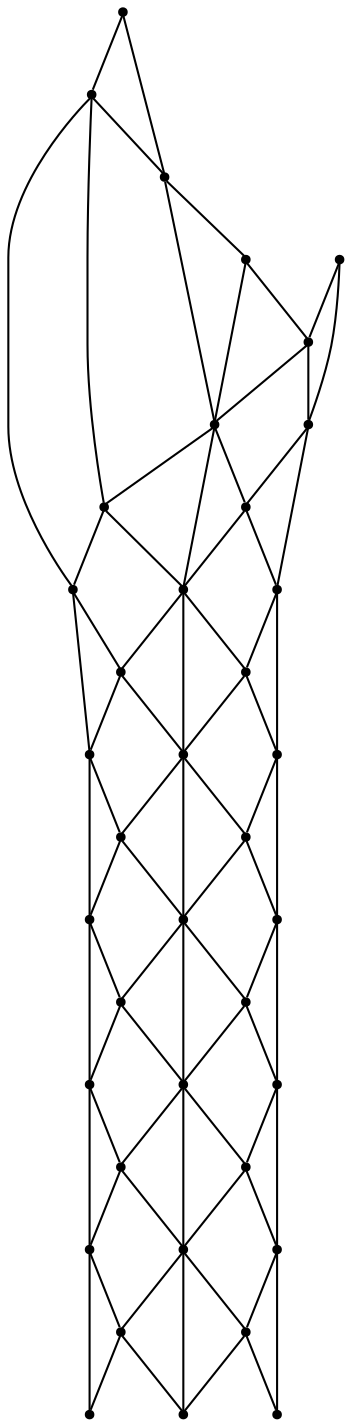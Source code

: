 graph {
  node [shape=point,comment="{\"directed\":false,\"doi\":\"10.1007/978-3-642-00219-9_29\",\"figure\":\"6 (1)\"}"]

  v0 [pos="1101.6025038785715,621.273571591172"]
  v1 [pos="1101.0447936656863,660.3710737967606"]
  v2 [pos="1101.8152042655058,697.079261940404"]
  v3 [pos="1081.3499658096666,640.5763442518609"]
  v4 [pos="1063.5575593549152,621.1954690632067"]
  v5 [pos="1082.3934256797613,679.6405829215164"]
  v6 [pos="1062.8111515133878,698.2806925212368"]
  v7 [pos="1062.1440211717472,659.2706422504626"]
  v8 [pos="1043.7386615753173,640.3387929962013"]
  v9 [pos="1021.9682870554369,621.8111942857076"]
  v10 [pos="1041.3785653136497,679.1236942857076"]
  v11 [pos="1022.5197460529416,698.2765584297728"]
  v12 [pos="1021.7347810967024,660.5003118560645"]
  v13 [pos="1003.1793287055436,641.0265786129893"]
  v14 [pos="984.1651993507562,620.5441270527087"]
  v15 [pos="1003.8589932907458,680.031349966971"]
  v16 [pos="984.2902872839638,697.7346744409589"]
  v17 [pos="982.9632322000903,660.72018192054"]
  v18 [pos="964.9383855154348,678.3400613483631"]
  v19 [pos="945.8116865646007,698.5641003914427"]
  v20 [pos="963.1193295589712,641.6059238306074"]
  v21 [pos="945.3978179310643,621.440207277873"]
  v22 [pos="946.6153892605804,660.3294148750854"]
  v23 [pos="926.1803888720135,679.0778376711614"]
  v24 [pos="905.5359011894049,698.8820438257245"]
  v25 [pos="926.2554670821788,640.4221744409589"]
  v26 [pos="903.8971760949422,622.2728769001209"]
  v27 [pos="906.336470324494,659.3790190482255"]
  v28 [pos="886.6207732710727,641.2131215401243"]
  v29 [pos="867.5711885496627,619.90213444906"]
  v30 [pos="885.9796817069829,680.2855011898936"]
  v31 [pos="869.3329337452733,698.605759313118"]
  v32 [pos="828.2117231856945,659.9406830746592"]
  v33 [pos="848.46846054432,679.2487982535476"]
  v34 [pos="865.7563000701194,659.1049605848686"]
  v35 [pos="847.3978484486424,640.2522314810867"]
  v36 [pos="829.5304115029269,620.8733915374611"]
  v37 [pos="830.0505826107291,697.9191185216584"]

  v36 -- v29 [id="-4",pos="829.5304115029269,620.8733915374611 867.5711885496627,619.90213444906 867.5711885496627,619.90213444906 867.5711885496627,619.90213444906"]
  v29 -- v26 [id="-5",pos="867.5711885496627,619.90213444906 903.8971760949422,622.2728769001209 903.8971760949422,622.2728769001209 903.8971760949422,622.2728769001209"]
  v26 -- v21 [id="-6",pos="903.8971760949422,622.2728769001209 945.3978179310643,621.440207277873 945.3978179310643,621.440207277873 945.3978179310643,621.440207277873"]
  v21 -- v14 [id="-7",pos="945.3978179310643,621.440207277873 984.1651993507562,620.5441270527087 984.1651993507562,620.5441270527087 984.1651993507562,620.5441270527087"]
  v14 -- v9 [id="-8",pos="984.1651993507562,620.5441270527087 1021.9682870554369,621.8111942857076 1021.9682870554369,621.8111942857076 1021.9682870554369,621.8111942857076"]
  v9 -- v4 [id="-9",pos="1021.9682870554369,621.8111942857076 1063.5575593549152,621.1954690632067 1063.5575593549152,621.1954690632067 1063.5575593549152,621.1954690632067"]
  v4 -- v0 [id="-10",pos="1063.5575593549152,621.1954690632067 1101.6025038785715,621.273571591172 1101.6025038785715,621.273571591172 1101.6025038785715,621.273571591172"]
  v31 -- v24 [id="-14",pos="869.3329337452733,698.605759313118 905.5359011894049,698.8820438257245 905.5359011894049,698.8820438257245 905.5359011894049,698.8820438257245"]
  v24 -- v19 [id="-15",pos="905.5359011894049,698.8820438257245 945.8116865646007,698.5641003914427 945.8116865646007,698.5641003914427 945.8116865646007,698.5641003914427"]
  v19 -- v16 [id="-16",pos="945.8116865646007,698.5641003914427 984.2902872839638,697.7346744409589 984.2902872839638,697.7346744409589 984.2902872839638,697.7346744409589"]
  v16 -- v11 [id="-17",pos="984.2902872839638,697.7346744409589 1022.5197460529416,698.2765584297728 1022.5197460529416,698.2765584297728 1022.5197460529416,698.2765584297728"]
  v11 -- v6 [id="-18",pos="1022.5197460529416,698.2765584297728 1062.8111515133878,698.2806925212368 1062.8111515133878,698.2806925212368 1062.8111515133878,698.2806925212368"]
  v6 -- v2 [id="-19",pos="1062.8111515133878,698.2806925212368 1101.8152042655058,697.079261940404 1101.8152042655058,697.079261940404 1101.8152042655058,697.079261940404"]
  v37 -- v33 [id="-20",pos="830.0505826107291,697.9191185216584 848.46846054432,679.2487982535476 848.46846054432,679.2487982535476 848.46846054432,679.2487982535476"]
  v33 -- v34 [id="-21",pos="848.46846054432,679.2487982535476 865.7563000701194,659.1049605848686 865.7563000701194,659.1049605848686 865.7563000701194,659.1049605848686"]
  v34 -- v28 [id="-22",pos="865.7563000701194,659.1049605848686 886.6207732710727,641.2131215401243 886.6207732710727,641.2131215401243 886.6207732710727,641.2131215401243"]
  v28 -- v26 [id="-23",pos="886.6207732710727,641.2131215401243 903.8971760949422,622.2728769001209 903.8971760949422,622.2728769001209 903.8971760949422,622.2728769001209"]
  v32 -- v35 [id="-24",pos="828.2117231856945,659.9406830746592 847.3978484486424,640.2522314810867 847.3978484486424,640.2522314810867 847.3978484486424,640.2522314810867"]
  v35 -- v29 [id="-25",pos="847.3978484486424,640.2522314810867 867.5711885496627,619.90213444906 867.5711885496627,619.90213444906 867.5711885496627,619.90213444906"]
  v36 -- v35 [id="-27",pos="829.5304115029269,620.8733915374611 847.3978484486424,640.2522314810867 847.3978484486424,640.2522314810867 847.3978484486424,640.2522314810867"]
  v35 -- v34 [id="-28",pos="847.3978484486424,640.2522314810867 865.7563000701194,659.1049605848686 865.7563000701194,659.1049605848686 865.7563000701194,659.1049605848686"]
  v34 -- v30 [id="-29",pos="865.7563000701194,659.1049605848686 885.9796817069829,680.2855011898936 885.9796817069829,680.2855011898936 885.9796817069829,680.2855011898936"]
  v30 -- v24 [id="-30",pos="885.9796817069829,680.2855011898936 905.5359011894049,698.8820438257245 905.5359011894049,698.8820438257245 905.5359011894049,698.8820438257245"]
  v32 -- v34 [id="-31",pos="828.2117231856945,659.9406830746592 865.7563000701194,659.1049605848686 865.7563000701194,659.1049605848686 865.7563000701194,659.1049605848686"]
  v34 -- v27 [id="-32",pos="865.7563000701194,659.1049605848686 906.336470324494,659.3790190482255 906.336470324494,659.3790190482255 906.336470324494,659.3790190482255"]
  v27 -- v22 [id="-33",pos="906.336470324494,659.3790190482255 946.6153892605804,660.3294148750854 946.6153892605804,660.3294148750854 946.6153892605804,660.3294148750854"]
  v22 -- v17 [id="-34",pos="946.6153892605804,660.3294148750854 982.9632322000903,660.72018192054 982.9632322000903,660.72018192054 982.9632322000903,660.72018192054"]
  v17 -- v12 [id="-35",pos="982.9632322000903,660.72018192054 1021.7347810967024,660.5003118560645 1021.7347810967024,660.5003118560645 1021.7347810967024,660.5003118560645"]
  v12 -- v7 [id="-36",pos="1021.7347810967024,660.5003118560645 1062.1440211717472,659.2706422504626 1062.1440211717472,659.2706422504626 1062.1440211717472,659.2706422504626"]
  v7 -- v1 [id="-37",pos="1062.1440211717472,659.2706422504626 1101.0447936656863,660.3710737967606 1101.0447936656863,660.3710737967606 1101.0447936656863,660.3710737967606"]
  v31 -- v33 [id="-38",pos="869.3329337452733,698.605759313118 848.46846054432,679.2487982535476 848.46846054432,679.2487982535476 848.46846054432,679.2487982535476"]
  v33 -- v32 [id="-39",pos="848.46846054432,679.2487982535476 828.2117231856945,659.9406830746592 828.2117231856945,659.9406830746592 828.2117231856945,659.9406830746592"]
  v31 -- v30 [id="-41",pos="869.3329337452733,698.605759313118 885.9796817069829,680.2855011898936 885.9796817069829,680.2855011898936 885.9796817069829,680.2855011898936"]
  v30 -- v27 [id="-42",pos="885.9796817069829,680.2855011898936 906.336470324494,659.3790190482255 906.336470324494,659.3790190482255 906.336470324494,659.3790190482255"]
  v27 -- v25 [id="-43",pos="906.336470324494,659.3790190482255 926.2554670821788,640.4221744409589 926.2554670821788,640.4221744409589 926.2554670821788,640.4221744409589"]
  v25 -- v21 [id="-44",pos="926.2554670821788,640.4221744409589 945.3978179310643,621.440207277873 945.3978179310643,621.440207277873 945.3978179310643,621.440207277873"]
  v29 -- v28 [id="-45",pos="867.5711885496627,619.90213444906 886.6207732710727,641.2131215401243 886.6207732710727,641.2131215401243 886.6207732710727,641.2131215401243"]
  v28 -- v27 [id="-46",pos="886.6207732710727,641.2131215401243 906.336470324494,659.3790190482255 906.336470324494,659.3790190482255 906.336470324494,659.3790190482255"]
  v27 -- v23 [id="-47",pos="906.336470324494,659.3790190482255 926.1803888720135,679.0778376711614 926.1803888720135,679.0778376711614 926.1803888720135,679.0778376711614"]
  v23 -- v19 [id="-48",pos="926.1803888720135,679.0778376711614 945.8116865646007,698.5641003914427 945.8116865646007,698.5641003914427 945.8116865646007,698.5641003914427"]
  v26 -- v25 [id="-49",pos="903.8971760949422,622.2728769001209 926.2554670821788,640.4221744409589 926.2554670821788,640.4221744409589 926.2554670821788,640.4221744409589"]
  v25 -- v22 [id="-50",pos="926.2554670821788,640.4221744409589 946.6153892605804,660.3294148750854 946.6153892605804,660.3294148750854 946.6153892605804,660.3294148750854"]
  v22 -- v18 [id="-51",pos="946.6153892605804,660.3294148750854 964.9383855154348,678.3400613483631 964.9383855154348,678.3400613483631 964.9383855154348,678.3400613483631"]
  v18 -- v16 [id="-52",pos="964.9383855154348,678.3400613483631 984.2902872839638,697.7346744409589 984.2902872839638,697.7346744409589 984.2902872839638,697.7346744409589"]
  v24 -- v23 [id="-53",pos="905.5359011894049,698.8820438257245 926.1803888720135,679.0778376711614 926.1803888720135,679.0778376711614 926.1803888720135,679.0778376711614"]
  v23 -- v22 [id="-54",pos="926.1803888720135,679.0778376711614 946.6153892605804,660.3294148750854 946.6153892605804,660.3294148750854 946.6153892605804,660.3294148750854"]
  v22 -- v20 [id="-55",pos="946.6153892605804,660.3294148750854 963.1193295589712,641.6059238306074 963.1193295589712,641.6059238306074 963.1193295589712,641.6059238306074"]
  v20 -- v14 [id="-56",pos="963.1193295589712,641.6059238306074 984.1651993507562,620.5441270527087 984.1651993507562,620.5441270527087 984.1651993507562,620.5441270527087"]
  v21 -- v20 [id="-57",pos="945.3978179310643,621.440207277873 963.1193295589712,641.6059238306074 963.1193295589712,641.6059238306074 963.1193295589712,641.6059238306074"]
  v20 -- v17 [id="-58",pos="963.1193295589712,641.6059238306074 982.9632322000903,660.72018192054 982.9632322000903,660.72018192054 982.9632322000903,660.72018192054"]
  v17 -- v15 [id="-59",pos="982.9632322000903,660.72018192054 1003.8589932907458,680.031349966971 1003.8589932907458,680.031349966971 1003.8589932907458,680.031349966971"]
  v15 -- v11 [id="-60",pos="1003.8589932907458,680.031349966971 1022.5197460529416,698.2765584297728 1022.5197460529416,698.2765584297728 1022.5197460529416,698.2765584297728"]
  v19 -- v18 [id="-61",pos="945.8116865646007,698.5641003914427 964.9383855154348,678.3400613483631 964.9383855154348,678.3400613483631 964.9383855154348,678.3400613483631"]
  v18 -- v17 [id="-62",pos="964.9383855154348,678.3400613483631 982.9632322000903,660.72018192054 982.9632322000903,660.72018192054 982.9632322000903,660.72018192054"]
  v17 -- v13 [id="-63",pos="982.9632322000903,660.72018192054 1003.1793287055436,641.0265786129893 1003.1793287055436,641.0265786129893 1003.1793287055436,641.0265786129893"]
  v13 -- v9 [id="-64",pos="1003.1793287055436,641.0265786129893 1021.9682870554369,621.8111942857076 1021.9682870554369,621.8111942857076 1021.9682870554369,621.8111942857076"]
  v16 -- v15 [id="-65",pos="984.2902872839638,697.7346744409589 1003.8589932907458,680.031349966971 1003.8589932907458,680.031349966971 1003.8589932907458,680.031349966971"]
  v15 -- v12 [id="-66",pos="1003.8589932907458,680.031349966971 1021.7347810967024,660.5003118560645 1021.7347810967024,660.5003118560645 1021.7347810967024,660.5003118560645"]
  v12 -- v8 [id="-67",pos="1021.7347810967024,660.5003118560645 1043.7386615753173,640.3387929962013 1043.7386615753173,640.3387929962013 1043.7386615753173,640.3387929962013"]
  v8 -- v4 [id="-68",pos="1043.7386615753173,640.3387929962013 1063.5575593549152,621.1954690632067 1063.5575593549152,621.1954690632067 1063.5575593549152,621.1954690632067"]
  v14 -- v13 [id="-69",pos="984.1651993507562,620.5441270527087 1003.1793287055436,641.0265786129893 1003.1793287055436,641.0265786129893 1003.1793287055436,641.0265786129893"]
  v13 -- v12 [id="-70",pos="1003.1793287055436,641.0265786129893 1021.7347810967024,660.5003118560645 1021.7347810967024,660.5003118560645 1021.7347810967024,660.5003118560645"]
  v12 -- v10 [id="-71",pos="1021.7347810967024,660.5003118560645 1041.3785653136497,679.1236942857076 1041.3785653136497,679.1236942857076 1041.3785653136497,679.1236942857076"]
  v10 -- v6 [id="-72",pos="1041.3785653136497,679.1236942857076 1062.8111515133878,698.2806925212368 1062.8111515133878,698.2806925212368 1062.8111515133878,698.2806925212368"]
  v11 -- v10 [id="-73",pos="1022.5197460529416,698.2765584297728 1041.3785653136497,679.1236942857076 1041.3785653136497,679.1236942857076 1041.3785653136497,679.1236942857076"]
  v10 -- v7 [id="-74",pos="1041.3785653136497,679.1236942857076 1062.1440211717472,659.2706422504626 1062.1440211717472,659.2706422504626 1062.1440211717472,659.2706422504626"]
  v7 -- v3 [id="-75",pos="1062.1440211717472,659.2706422504626 1081.3499658096666,640.5763442518609 1081.3499658096666,640.5763442518609 1081.3499658096666,640.5763442518609"]
  v3 -- v0 [id="-76",pos="1081.3499658096666,640.5763442518609 1101.6025038785715,621.273571591172 1101.6025038785715,621.273571591172 1101.6025038785715,621.273571591172"]
  v9 -- v8 [id="-77",pos="1021.9682870554369,621.8111942857076 1043.7386615753173,640.3387929962013 1043.7386615753173,640.3387929962013 1043.7386615753173,640.3387929962013"]
  v8 -- v7 [id="-78",pos="1043.7386615753173,640.3387929962013 1062.1440211717472,659.2706422504626 1062.1440211717472,659.2706422504626 1062.1440211717472,659.2706422504626"]
  v7 -- v5 [id="-79",pos="1062.1440211717472,659.2706422504626 1082.3934256797613,679.6405829215164 1082.3934256797613,679.6405829215164 1082.3934256797613,679.6405829215164"]
  v5 -- v2 [id="-80",pos="1082.3934256797613,679.6405829215164 1101.8152042655058,697.079261940404 1101.8152042655058,697.079261940404 1101.8152042655058,697.079261940404"]
  v6 -- v5 [id="-81",pos="1062.8111515133878,698.2806925212368 1082.3934256797613,679.6405829215164 1082.3934256797613,679.6405829215164 1082.3934256797613,679.6405829215164"]
  v5 -- v1 [id="-82",pos="1082.3934256797613,679.6405829215164 1101.0447936656863,660.3710737967606 1101.0447936656863,660.3710737967606 1101.0447936656863,660.3710737967606"]
  v4 -- v3 [id="-84",pos="1063.5575593549152,621.1954690632067 1081.3499658096666,640.5763442518609 1081.3499658096666,640.5763442518609 1081.3499658096666,640.5763442518609"]
  v3 -- v1 [id="-85",pos="1081.3499658096666,640.5763442518609 1101.0447936656863,660.3710737967606 1101.0447936656863,660.3710737967606 1101.0447936656863,660.3710737967606"]
  v37 -- v31 [id="-90",pos="830.0505826107291,697.9191185216584 869.3329337452733,698.605759313118 869.3329337452733,698.605759313118 869.3329337452733,698.605759313118"]
}